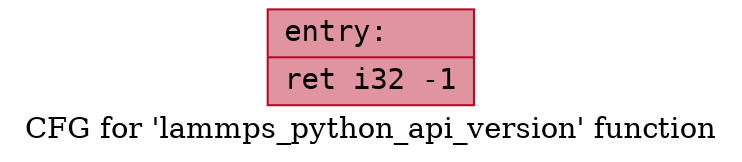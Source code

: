 digraph "CFG for 'lammps_python_api_version' function" {
	label="CFG for 'lammps_python_api_version' function";

	Node0x55bdf818e560 [shape=record,color="#b70d28ff", style=filled, fillcolor="#b70d2870" fontname="Courier",label="{entry:\l|  ret i32 -1\l}"];
}
